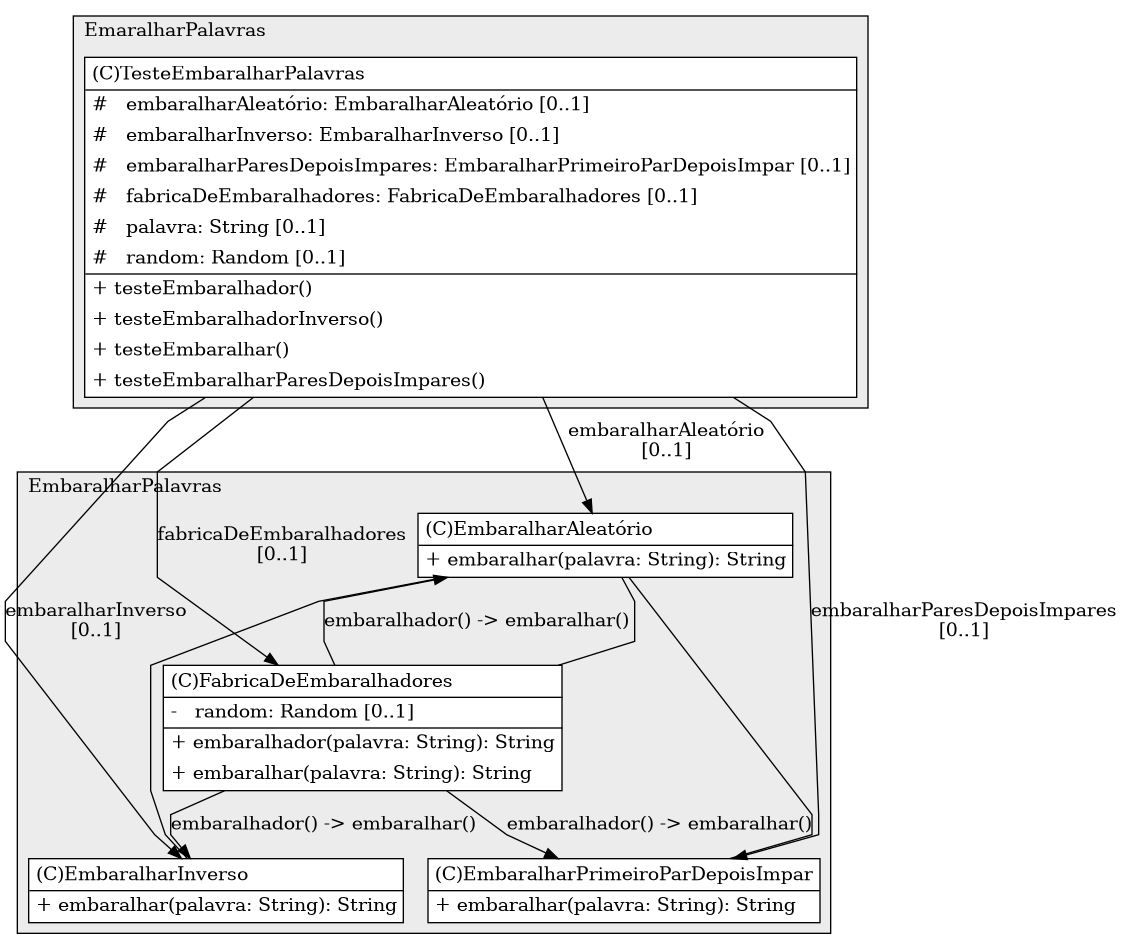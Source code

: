 @startuml

/' diagram meta data start
config=StructureConfiguration;
{
  "projectClassification": {
    "searchMode": "OpenProject", // OpenProject, AllProjects
    "includedProjects": "",
    "pathEndKeywords": "*.impl",
    "isClientPath": "",
    "isClientName": "",
    "isTestPath": "",
    "isTestName": "",
    "isMappingPath": "",
    "isMappingName": "",
    "isDataAccessPath": "",
    "isDataAccessName": "",
    "isDataStructurePath": "",
    "isDataStructureName": "",
    "isInterfaceStructuresPath": "",
    "isInterfaceStructuresName": "",
    "isEntryPointPath": "",
    "isEntryPointName": "",
    "treatFinalFieldsAsMandatory": false
  },
  "graphRestriction": {
    "classPackageExcludeFilter": "",
    "classPackageIncludeFilter": "",
    "classNameExcludeFilter": "",
    "classNameIncludeFilter": "",
    "methodNameExcludeFilter": "",
    "methodNameIncludeFilter": "",
    "removeByInheritance": "", // inheritance/annotation based filtering is done in a second step
    "removeByAnnotation": "",
    "removeByClassPackage": "", // cleanup the graph after inheritance/annotation based filtering is done
    "removeByClassName": "",
    "cutMappings": false,
    "cutEnum": true,
    "cutTests": true,
    "cutClient": true,
    "cutDataAccess": false,
    "cutInterfaceStructures": false,
    "cutDataStructures": false,
    "cutGetterAndSetter": true,
    "cutConstructors": true
  },
  "graphTraversal": {
    "forwardDepth": 6,
    "backwardDepth": 6,
    "classPackageExcludeFilter": "",
    "classPackageIncludeFilter": "",
    "classNameExcludeFilter": "",
    "classNameIncludeFilter": "",
    "methodNameExcludeFilter": "",
    "methodNameIncludeFilter": "",
    "hideMappings": false,
    "hideDataStructures": false,
    "hidePrivateMethods": true,
    "hideInterfaceCalls": true, // indirection: implementation -> interface (is hidden) -> implementation
    "onlyShowApplicationEntryPoints": false, // root node is included
    "useMethodCallsForStructureDiagram": "ForwardOnly" // ForwardOnly, BothDirections, No
  },
  "details": {
    "aggregation": "GroupByClass", // ByClass, GroupByClass, None
    "showClassGenericTypes": true,
    "showMethods": true,
    "showMethodParameterNames": true,
    "showMethodParameterTypes": true,
    "showMethodReturnType": true,
    "showPackageLevels": 2,
    "showDetailedClassStructure": true
  },
  "rootClass": "EmbaralharPalavras.EmbaralharAleatório",
  "extensionCallbackMethod": "" // qualified.class.name#methodName - signature: public static String method(String)
}
diagram meta data end '/



digraph g {
    rankdir="TB"
    splines=polyline
    

'nodes 
subgraph cluster_1067759703 { 
   	label=EmbaralharPalavras
	labeljust=l
	fillcolor="#ececec"
	style=filled
   
   EmbaralharAleatório1067759703[
	label=<<TABLE BORDER="1" CELLBORDER="0" CELLPADDING="4" CELLSPACING="0">
<TR><TD ALIGN="LEFT" >(C)EmbaralharAleatório</TD></TR>
<HR/>
<TR><TD ALIGN="LEFT" >+ embaralhar(palavra: String): String</TD></TR>
</TABLE>>
	style=filled
	margin=0
	shape=plaintext
	fillcolor="#FFFFFF"
];

EmbaralharInverso1067759703[
	label=<<TABLE BORDER="1" CELLBORDER="0" CELLPADDING="4" CELLSPACING="0">
<TR><TD ALIGN="LEFT" >(C)EmbaralharInverso</TD></TR>
<HR/>
<TR><TD ALIGN="LEFT" >+ embaralhar(palavra: String): String</TD></TR>
</TABLE>>
	style=filled
	margin=0
	shape=plaintext
	fillcolor="#FFFFFF"
];

EmbaralharPrimeiroParDepoisImpar1067759703[
	label=<<TABLE BORDER="1" CELLBORDER="0" CELLPADDING="4" CELLSPACING="0">
<TR><TD ALIGN="LEFT" >(C)EmbaralharPrimeiroParDepoisImpar</TD></TR>
<HR/>
<TR><TD ALIGN="LEFT" >+ embaralhar(palavra: String): String</TD></TR>
</TABLE>>
	style=filled
	margin=0
	shape=plaintext
	fillcolor="#FFFFFF"
];

FabricaDeEmbaralhadores1067759703[
	label=<<TABLE BORDER="1" CELLBORDER="0" CELLPADDING="4" CELLSPACING="0">
<TR><TD ALIGN="LEFT" >(C)FabricaDeEmbaralhadores</TD></TR>
<HR/>
<TR><TD ALIGN="LEFT" >-   random: Random [0..1]</TD></TR>
<HR/>
<TR><TD ALIGN="LEFT" >+ embaralhador(palavra: String): String</TD></TR>
<TR><TD ALIGN="LEFT" >+ embaralhar(palavra: String): String</TD></TR>
</TABLE>>
	style=filled
	margin=0
	shape=plaintext
	fillcolor="#FFFFFF"
];
} 

subgraph cluster_1527553641 { 
   	label=EmaralharPalavras
	labeljust=l
	fillcolor="#ececec"
	style=filled
   
   TesteEmbaralharPalavras1927468837[
	label=<<TABLE BORDER="1" CELLBORDER="0" CELLPADDING="4" CELLSPACING="0">
<TR><TD ALIGN="LEFT" >(C)TesteEmbaralharPalavras</TD></TR>
<HR/>
<TR><TD ALIGN="LEFT" >#   embaralharAleatório: EmbaralharAleatório [0..1]</TD></TR>
<TR><TD ALIGN="LEFT" >#   embaralharInverso: EmbaralharInverso [0..1]</TD></TR>
<TR><TD ALIGN="LEFT" >#   embaralharParesDepoisImpares: EmbaralharPrimeiroParDepoisImpar [0..1]</TD></TR>
<TR><TD ALIGN="LEFT" >#   fabricaDeEmbaralhadores: FabricaDeEmbaralhadores [0..1]</TD></TR>
<TR><TD ALIGN="LEFT" >#   palavra: String [0..1]</TD></TR>
<TR><TD ALIGN="LEFT" >#   random: Random [0..1]</TD></TR>
<HR/>
<TR><TD ALIGN="LEFT" >+ testeEmbaralhador()</TD></TR>
<TR><TD ALIGN="LEFT" >+ testeEmbaralhadorInverso()</TD></TR>
<TR><TD ALIGN="LEFT" >+ testeEmbaralhar()</TD></TR>
<TR><TD ALIGN="LEFT" >+ testeEmbaralharParesDepoisImpares()</TD></TR>
</TABLE>>
	style=filled
	margin=0
	shape=plaintext
	fillcolor="#FFFFFF"
];
} 

'edges    
EmbaralharAleatório1067759703 -> EmbaralharInverso1067759703[arrowhead=none];
EmbaralharAleatório1067759703 -> EmbaralharPrimeiroParDepoisImpar1067759703[arrowhead=none];
EmbaralharAleatório1067759703 -> FabricaDeEmbaralhadores1067759703[arrowhead=none];
FabricaDeEmbaralhadores1067759703 -> EmbaralharAleatório1067759703[label="embaralhador() -> embaralhar()"];
FabricaDeEmbaralhadores1067759703 -> EmbaralharInverso1067759703[label="embaralhador() -> embaralhar()"];
FabricaDeEmbaralhadores1067759703 -> EmbaralharPrimeiroParDepoisImpar1067759703[label="embaralhador() -> embaralhar()"];
TesteEmbaralharPalavras1927468837 -> EmbaralharAleatório1067759703[label="embaralharAleatório
[0..1]"];
TesteEmbaralharPalavras1927468837 -> EmbaralharInverso1067759703[label="embaralharInverso
[0..1]"];
TesteEmbaralharPalavras1927468837 -> EmbaralharPrimeiroParDepoisImpar1067759703[label="embaralharParesDepoisImpares
[0..1]"];
TesteEmbaralharPalavras1927468837 -> FabricaDeEmbaralhadores1067759703[label="fabricaDeEmbaralhadores
[0..1]"];
    
}
@enduml